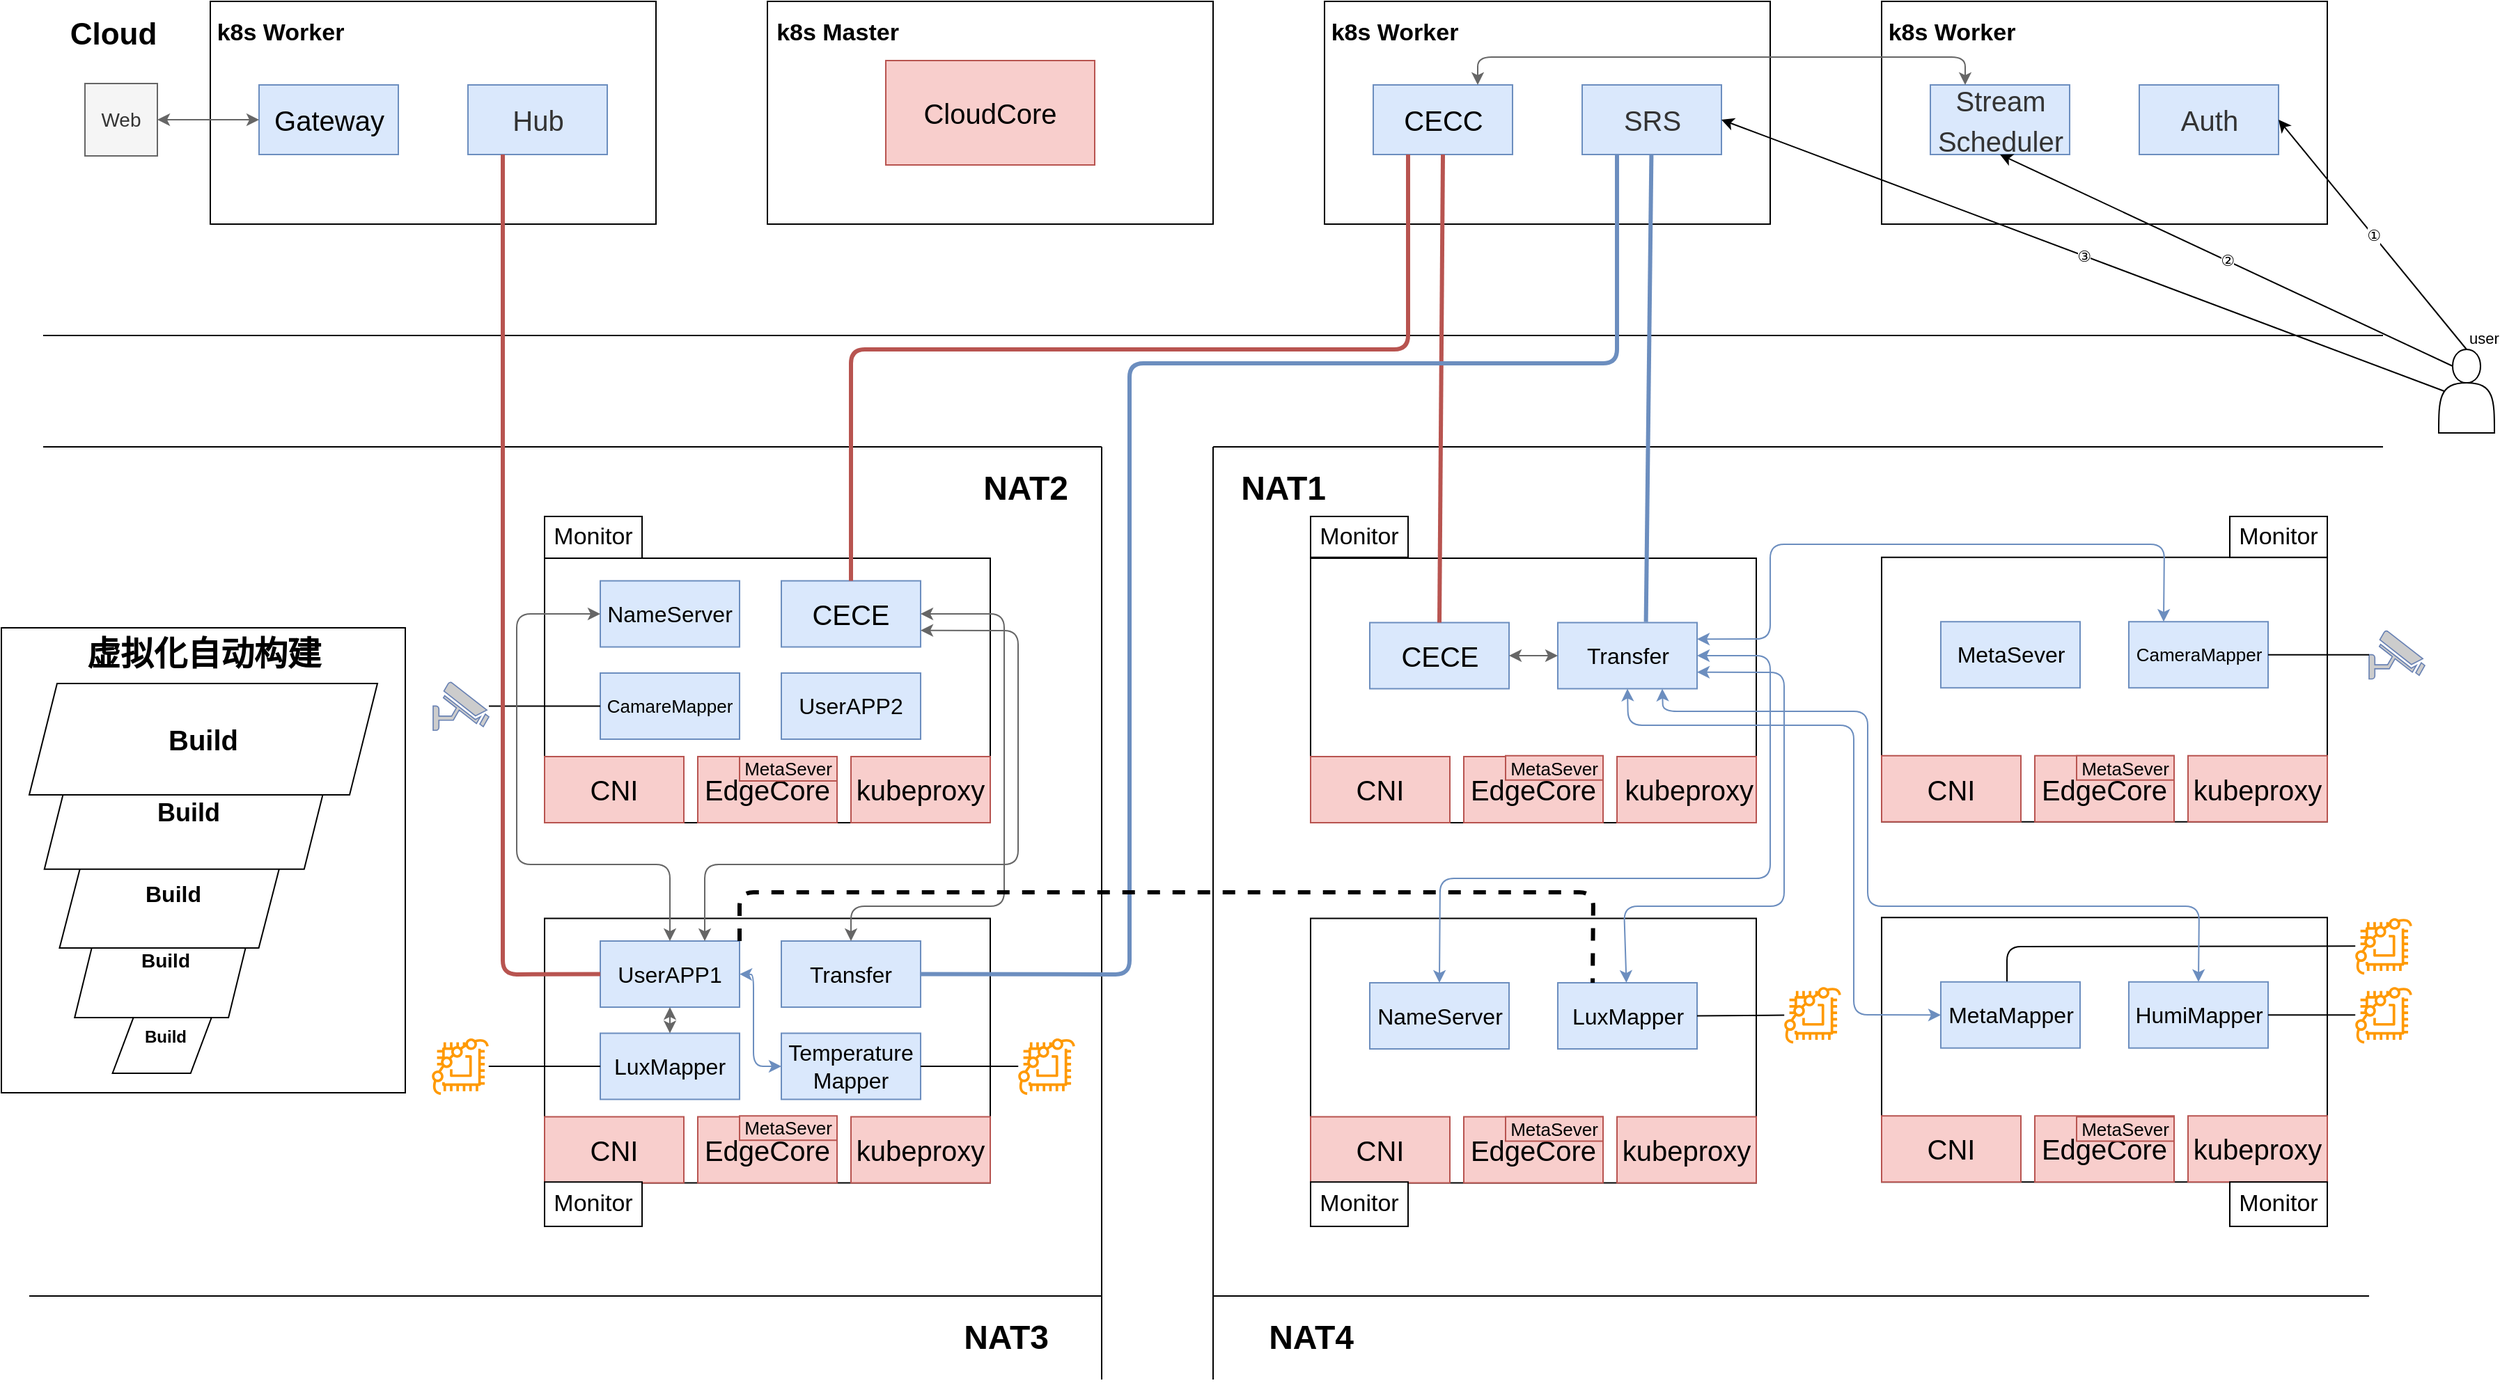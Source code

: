 <mxfile version="14.6.13" type="github">
  <diagram id="Ht1M8jgEwFfnCIfOTk4-" name="Page-1">
    <mxGraphModel dx="1673" dy="2780" grid="1" gridSize="10" guides="1" tooltips="1" connect="1" arrows="1" fold="1" page="1" pageScale="1" pageWidth="1600" pageHeight="900" math="0" shadow="0">
      <root>
        <mxCell id="0" />
        <mxCell id="1" parent="0" />
        <mxCell id="cbANNpYKcoIMHwZbuF66-336" value="" style="rounded=0;whiteSpace=wrap;html=1;fontSize=14;strokeWidth=1;" vertex="1" parent="1">
          <mxGeometry x="1070" y="-1040" width="290" height="334" as="geometry" />
        </mxCell>
        <mxCell id="cbANNpYKcoIMHwZbuF66-4" value="" style="rounded=0;whiteSpace=wrap;html=1;" vertex="1" parent="1">
          <mxGeometry x="2020" y="-1490" width="320" height="160" as="geometry" />
        </mxCell>
        <mxCell id="cbANNpYKcoIMHwZbuF66-3" value="" style="rounded=0;whiteSpace=wrap;html=1;" vertex="1" parent="1">
          <mxGeometry x="1620" y="-1490" width="320" height="160" as="geometry" />
        </mxCell>
        <mxCell id="cbANNpYKcoIMHwZbuF66-7" value="&lt;font style=&quot;font-size: 17px&quot;&gt;k8s Master&lt;/font&gt;" style="text;strokeColor=none;fillColor=none;html=1;fontSize=24;fontStyle=1;verticalAlign=middle;align=center;" vertex="1" parent="1">
          <mxGeometry x="1620" y="-1490" width="100" height="40" as="geometry" />
        </mxCell>
        <mxCell id="cbANNpYKcoIMHwZbuF66-8" value="&lt;font style=&quot;font-size: 17px&quot;&gt;k8s Worker&lt;/font&gt;" style="text;strokeColor=none;fillColor=none;html=1;fontSize=24;fontStyle=1;verticalAlign=middle;align=center;" vertex="1" parent="1">
          <mxGeometry x="2020" y="-1490" width="100" height="40" as="geometry" />
        </mxCell>
        <mxCell id="cbANNpYKcoIMHwZbuF66-11" value="" style="rounded=0;whiteSpace=wrap;html=1;strokeWidth=1;" vertex="1" parent="1">
          <mxGeometry x="1460" y="-1090" width="320" height="190" as="geometry" />
        </mxCell>
        <mxCell id="cbANNpYKcoIMHwZbuF66-99" value="" style="endArrow=none;html=1;strokeWidth=1;" edge="1" parent="1">
          <mxGeometry width="50" height="50" relative="1" as="geometry">
            <mxPoint x="1100" y="-1250" as="sourcePoint" />
            <mxPoint x="2780" y="-1250" as="targetPoint" />
          </mxGeometry>
        </mxCell>
        <mxCell id="cbANNpYKcoIMHwZbuF66-101" value="&lt;font style=&quot;font-size: 22px&quot;&gt;Cloud&lt;/font&gt;" style="text;strokeColor=none;fillColor=none;html=1;fontSize=24;fontStyle=1;verticalAlign=middle;align=center;" vertex="1" parent="1">
          <mxGeometry x="1100" y="-1487.5" width="100" height="40" as="geometry" />
        </mxCell>
        <mxCell id="cbANNpYKcoIMHwZbuF66-108" value="&lt;font style=&quot;font-size: 20px&quot;&gt;CloudCore&lt;/font&gt;" style="rounded=0;whiteSpace=wrap;html=1;strokeWidth=1;fillColor=#f8cecc;strokeColor=#b85450;" vertex="1" parent="1">
          <mxGeometry x="1705" y="-1447.5" width="150" height="75" as="geometry" />
        </mxCell>
        <mxCell id="cbANNpYKcoIMHwZbuF66-109" value="&lt;font style=&quot;font-size: 20px&quot;&gt;CNI&lt;/font&gt;" style="rounded=0;whiteSpace=wrap;html=1;strokeWidth=1;fillColor=#f8cecc;strokeColor=#b85450;" vertex="1" parent="1">
          <mxGeometry x="1460" y="-947.5" width="100" height="47.5" as="geometry" />
        </mxCell>
        <mxCell id="cbANNpYKcoIMHwZbuF66-187" value="" style="rounded=0;whiteSpace=wrap;html=1;" vertex="1" parent="1">
          <mxGeometry x="2420" y="-1490" width="320" height="160" as="geometry" />
        </mxCell>
        <mxCell id="cbANNpYKcoIMHwZbuF66-188" value="&lt;font style=&quot;font-size: 17px&quot;&gt;k8s Worker&lt;/font&gt;" style="text;strokeColor=none;fillColor=none;html=1;fontSize=24;fontStyle=1;verticalAlign=middle;align=center;" vertex="1" parent="1">
          <mxGeometry x="2420" y="-1490" width="100" height="40" as="geometry" />
        </mxCell>
        <mxCell id="cbANNpYKcoIMHwZbuF66-191" value="&lt;span style=&quot;color: rgb(51 , 51 , 51) ; font-size: 20px ; font-weight: 400&quot;&gt;Stream&lt;/span&gt;&lt;br style=&quot;color: rgb(51 , 51 , 51) ; font-size: 20px ; font-weight: 400&quot;&gt;&lt;span style=&quot;color: rgb(51 , 51 , 51) ; font-size: 20px ; font-weight: 400&quot;&gt;Scheduler&lt;/span&gt;&lt;span style=&quot;font-weight: 400&quot;&gt;&lt;br&gt;&lt;/span&gt;" style="text;strokeColor=#6c8ebf;fillColor=#dae8fc;html=1;fontSize=24;fontStyle=1;verticalAlign=middle;align=center;strokeWidth=1;" vertex="1" parent="1">
          <mxGeometry x="2455" y="-1430" width="100" height="50" as="geometry" />
        </mxCell>
        <mxCell id="cbANNpYKcoIMHwZbuF66-192" value="&lt;span style=&quot;font-weight: 400&quot;&gt;&lt;font color=&quot;#333333&quot;&gt;&lt;span style=&quot;font-size: 20px&quot;&gt;Auth&lt;/span&gt;&lt;/font&gt;&lt;br style=&quot;font-size: 14px&quot;&gt;&lt;/span&gt;" style="text;strokeColor=#6c8ebf;fillColor=#dae8fc;html=1;fontSize=14;fontStyle=1;verticalAlign=middle;align=center;strokeWidth=1;" vertex="1" parent="1">
          <mxGeometry x="2605" y="-1430" width="100" height="50" as="geometry" />
        </mxCell>
        <mxCell id="cbANNpYKcoIMHwZbuF66-201" value="&lt;span style=&quot;font-weight: 400&quot;&gt;&lt;font style=&quot;font-size: 20px&quot;&gt;CECC&lt;/font&gt;&lt;br&gt;&lt;/span&gt;" style="text;strokeColor=#6c8ebf;fillColor=#dae8fc;html=1;fontSize=24;fontStyle=1;verticalAlign=middle;align=center;strokeWidth=1;" vertex="1" parent="1">
          <mxGeometry x="2055" y="-1430" width="100" height="50" as="geometry" />
        </mxCell>
        <mxCell id="cbANNpYKcoIMHwZbuF66-202" value="&lt;span style=&quot;font-weight: 400&quot;&gt;&lt;font color=&quot;#333333&quot; style=&quot;font-size: 20px&quot;&gt;SRS&lt;/font&gt;&lt;br style=&quot;font-size: 14px&quot;&gt;&lt;/span&gt;" style="text;strokeColor=#6c8ebf;fillColor=#dae8fc;html=1;fontSize=14;fontStyle=1;verticalAlign=middle;align=center;strokeWidth=1;" vertex="1" parent="1">
          <mxGeometry x="2205" y="-1430" width="100" height="50" as="geometry" />
        </mxCell>
        <mxCell id="cbANNpYKcoIMHwZbuF66-203" value="" style="rounded=0;whiteSpace=wrap;html=1;" vertex="1" parent="1">
          <mxGeometry x="1220" y="-1490" width="320" height="160" as="geometry" />
        </mxCell>
        <mxCell id="cbANNpYKcoIMHwZbuF66-204" value="&lt;font style=&quot;font-size: 17px&quot;&gt;k8s Worker&lt;/font&gt;" style="text;strokeColor=none;fillColor=none;html=1;fontSize=24;fontStyle=1;verticalAlign=middle;align=center;" vertex="1" parent="1">
          <mxGeometry x="1220" y="-1490" width="100" height="40" as="geometry" />
        </mxCell>
        <mxCell id="cbANNpYKcoIMHwZbuF66-205" value="&lt;span style=&quot;font-weight: 400&quot;&gt;&lt;font style=&quot;font-size: 20px&quot;&gt;Gateway&lt;/font&gt;&lt;br&gt;&lt;/span&gt;" style="text;strokeColor=#6c8ebf;fillColor=#dae8fc;html=1;fontSize=24;fontStyle=1;verticalAlign=middle;align=center;strokeWidth=1;" vertex="1" parent="1">
          <mxGeometry x="1255" y="-1430" width="100" height="50" as="geometry" />
        </mxCell>
        <mxCell id="cbANNpYKcoIMHwZbuF66-206" value="&lt;span style=&quot;font-weight: 400&quot;&gt;&lt;font color=&quot;#333333&quot;&gt;&lt;span style=&quot;font-size: 20px&quot;&gt;Hub&lt;/span&gt;&lt;/font&gt;&lt;br style=&quot;font-size: 14px&quot;&gt;&lt;/span&gt;" style="text;strokeColor=#6c8ebf;fillColor=#dae8fc;html=1;fontSize=14;fontStyle=1;verticalAlign=middle;align=center;strokeWidth=1;" vertex="1" parent="1">
          <mxGeometry x="1405" y="-1430" width="100" height="50" as="geometry" />
        </mxCell>
        <mxCell id="cbANNpYKcoIMHwZbuF66-207" value="" style="endArrow=none;html=1;strokeWidth=1;" edge="1" parent="1">
          <mxGeometry width="50" height="50" relative="1" as="geometry">
            <mxPoint x="1100" y="-1170" as="sourcePoint" />
            <mxPoint x="1860" y="-1170" as="targetPoint" />
          </mxGeometry>
        </mxCell>
        <mxCell id="cbANNpYKcoIMHwZbuF66-209" value="" style="endArrow=none;html=1;strokeWidth=1;" edge="1" parent="1">
          <mxGeometry width="50" height="50" relative="1" as="geometry">
            <mxPoint x="1940" y="-1170" as="sourcePoint" />
            <mxPoint x="2780" y="-1170" as="targetPoint" />
          </mxGeometry>
        </mxCell>
        <mxCell id="cbANNpYKcoIMHwZbuF66-210" value="" style="endArrow=none;html=1;fontSize=14;strokeWidth=1;" edge="1" parent="1">
          <mxGeometry width="50" height="50" relative="1" as="geometry">
            <mxPoint x="1860" y="-500" as="sourcePoint" />
            <mxPoint x="1860" y="-1170" as="targetPoint" />
          </mxGeometry>
        </mxCell>
        <mxCell id="cbANNpYKcoIMHwZbuF66-211" value="" style="endArrow=none;html=1;fontSize=14;strokeWidth=1;" edge="1" parent="1">
          <mxGeometry width="50" height="50" relative="1" as="geometry">
            <mxPoint x="1940" y="-500" as="sourcePoint" />
            <mxPoint x="1940" y="-1170" as="targetPoint" />
          </mxGeometry>
        </mxCell>
        <mxCell id="cbANNpYKcoIMHwZbuF66-213" value="&lt;font style=&quot;font-size: 20px&quot;&gt;EdgeCore&lt;/font&gt;" style="rounded=0;whiteSpace=wrap;html=1;strokeWidth=1;fillColor=#f8cecc;strokeColor=#b85450;" vertex="1" parent="1">
          <mxGeometry x="1570" y="-947.5" width="100" height="47.5" as="geometry" />
        </mxCell>
        <mxCell id="cbANNpYKcoIMHwZbuF66-214" value="&lt;font style=&quot;font-size: 20px&quot;&gt;kubeproxy&lt;/font&gt;" style="rounded=0;whiteSpace=wrap;html=1;strokeWidth=1;fillColor=#f8cecc;strokeColor=#b85450;" vertex="1" parent="1">
          <mxGeometry x="1680" y="-947.5" width="100" height="47.5" as="geometry" />
        </mxCell>
        <mxCell id="cbANNpYKcoIMHwZbuF66-215" value="&lt;font style=&quot;font-size: 20px&quot;&gt;CECE&lt;/font&gt;" style="rounded=0;whiteSpace=wrap;html=1;strokeWidth=1;fillColor=#dae8fc;strokeColor=#6c8ebf;" vertex="1" parent="1">
          <mxGeometry x="1630" y="-1073.75" width="100" height="47.5" as="geometry" />
        </mxCell>
        <mxCell id="cbANNpYKcoIMHwZbuF66-216" value="&lt;font style=&quot;font-size: 16px&quot;&gt;NameServer&lt;/font&gt;" style="rounded=0;whiteSpace=wrap;html=1;strokeWidth=1;fillColor=#dae8fc;strokeColor=#6c8ebf;" vertex="1" parent="1">
          <mxGeometry x="1500" y="-1073.75" width="100" height="47.5" as="geometry" />
        </mxCell>
        <mxCell id="cbANNpYKcoIMHwZbuF66-217" value="&lt;font style=&quot;font-size: 16px&quot;&gt;UserAPP2&lt;/font&gt;" style="rounded=0;whiteSpace=wrap;html=1;strokeWidth=1;fillColor=#dae8fc;strokeColor=#6c8ebf;" vertex="1" parent="1">
          <mxGeometry x="1630" y="-1007.5" width="100" height="47.5" as="geometry" />
        </mxCell>
        <mxCell id="cbANNpYKcoIMHwZbuF66-218" value="&lt;font style=&quot;font-size: 13px&quot;&gt;CamareMapper&lt;/font&gt;" style="rounded=0;whiteSpace=wrap;html=1;strokeWidth=1;fillColor=#dae8fc;strokeColor=#6c8ebf;" vertex="1" parent="1">
          <mxGeometry x="1500" y="-1007.5" width="100" height="47.5" as="geometry" />
        </mxCell>
        <mxCell id="cbANNpYKcoIMHwZbuF66-227" value="" style="rounded=0;whiteSpace=wrap;html=1;strokeWidth=1;" vertex="1" parent="1">
          <mxGeometry x="1460" y="-831.25" width="320" height="190" as="geometry" />
        </mxCell>
        <mxCell id="cbANNpYKcoIMHwZbuF66-228" value="&lt;font style=&quot;font-size: 20px&quot;&gt;CNI&lt;/font&gt;" style="rounded=0;whiteSpace=wrap;html=1;strokeWidth=1;fillColor=#f8cecc;strokeColor=#b85450;" vertex="1" parent="1">
          <mxGeometry x="1460" y="-688.75" width="100" height="47.5" as="geometry" />
        </mxCell>
        <mxCell id="cbANNpYKcoIMHwZbuF66-229" value="&lt;font style=&quot;font-size: 20px&quot;&gt;EdgeCore&lt;/font&gt;" style="rounded=0;whiteSpace=wrap;html=1;strokeWidth=1;fillColor=#f8cecc;strokeColor=#b85450;" vertex="1" parent="1">
          <mxGeometry x="1570" y="-688.75" width="100" height="47.5" as="geometry" />
        </mxCell>
        <mxCell id="cbANNpYKcoIMHwZbuF66-230" value="&lt;font style=&quot;font-size: 20px&quot;&gt;kubeproxy&lt;/font&gt;" style="rounded=0;whiteSpace=wrap;html=1;strokeWidth=1;fillColor=#f8cecc;strokeColor=#b85450;" vertex="1" parent="1">
          <mxGeometry x="1680" y="-688.75" width="100" height="47.5" as="geometry" />
        </mxCell>
        <mxCell id="cbANNpYKcoIMHwZbuF66-231" value="&lt;font style=&quot;font-size: 16px&quot;&gt;Transfer&lt;/font&gt;" style="rounded=0;whiteSpace=wrap;html=1;strokeWidth=1;fillColor=#dae8fc;strokeColor=#6c8ebf;" vertex="1" parent="1">
          <mxGeometry x="1630" y="-815" width="100" height="47.5" as="geometry" />
        </mxCell>
        <mxCell id="cbANNpYKcoIMHwZbuF66-232" value="&lt;font style=&quot;font-size: 16px&quot;&gt;UserAPP1&lt;/font&gt;" style="rounded=0;whiteSpace=wrap;html=1;strokeWidth=1;fillColor=#dae8fc;strokeColor=#6c8ebf;" vertex="1" parent="1">
          <mxGeometry x="1500" y="-815" width="100" height="47.5" as="geometry" />
        </mxCell>
        <mxCell id="cbANNpYKcoIMHwZbuF66-233" value="&lt;span style=&quot;font-size: 16px&quot;&gt;Temperature&lt;br&gt;Mapper&lt;br&gt;&lt;/span&gt;" style="rounded=0;whiteSpace=wrap;html=1;strokeWidth=1;fillColor=#dae8fc;strokeColor=#6c8ebf;" vertex="1" parent="1">
          <mxGeometry x="1630" y="-748.75" width="100" height="47.5" as="geometry" />
        </mxCell>
        <mxCell id="cbANNpYKcoIMHwZbuF66-234" value="&lt;font style=&quot;font-size: 16px&quot;&gt;LuxMapper&lt;/font&gt;" style="rounded=0;whiteSpace=wrap;html=1;strokeWidth=1;fillColor=#dae8fc;strokeColor=#6c8ebf;" vertex="1" parent="1">
          <mxGeometry x="1500" y="-748.75" width="100" height="47.5" as="geometry" />
        </mxCell>
        <mxCell id="cbANNpYKcoIMHwZbuF66-235" value="" style="rounded=0;whiteSpace=wrap;html=1;strokeWidth=1;" vertex="1" parent="1">
          <mxGeometry x="2010" y="-1090" width="320" height="190" as="geometry" />
        </mxCell>
        <mxCell id="cbANNpYKcoIMHwZbuF66-236" value="&lt;font style=&quot;font-size: 20px&quot;&gt;CNI&lt;/font&gt;" style="rounded=0;whiteSpace=wrap;html=1;strokeWidth=1;fillColor=#f8cecc;strokeColor=#b85450;" vertex="1" parent="1">
          <mxGeometry x="2010" y="-947.5" width="100" height="47.5" as="geometry" />
        </mxCell>
        <mxCell id="cbANNpYKcoIMHwZbuF66-237" value="&lt;font style=&quot;font-size: 20px&quot;&gt;EdgeCore&lt;/font&gt;" style="rounded=0;whiteSpace=wrap;html=1;strokeWidth=1;fillColor=#f8cecc;strokeColor=#b85450;" vertex="1" parent="1">
          <mxGeometry x="2120" y="-947.5" width="100" height="47.5" as="geometry" />
        </mxCell>
        <mxCell id="cbANNpYKcoIMHwZbuF66-238" value="&lt;font style=&quot;font-size: 20px&quot;&gt;kubeproxy&lt;/font&gt;" style="rounded=0;whiteSpace=wrap;html=1;strokeWidth=1;fillColor=#f8cecc;strokeColor=#b85450;align=right;" vertex="1" parent="1">
          <mxGeometry x="2230" y="-947.5" width="100" height="47.5" as="geometry" />
        </mxCell>
        <mxCell id="cbANNpYKcoIMHwZbuF66-239" value="&lt;font style=&quot;font-size: 20px&quot;&gt;CECE&lt;/font&gt;" style="rounded=0;whiteSpace=wrap;html=1;strokeWidth=1;fillColor=#dae8fc;strokeColor=#6c8ebf;" vertex="1" parent="1">
          <mxGeometry x="2052.5" y="-1043.75" width="100" height="47.5" as="geometry" />
        </mxCell>
        <mxCell id="cbANNpYKcoIMHwZbuF66-241" value="&lt;font style=&quot;font-size: 16px&quot;&gt;Transfer&lt;/font&gt;" style="rounded=0;whiteSpace=wrap;html=1;strokeWidth=1;fillColor=#dae8fc;strokeColor=#6c8ebf;" vertex="1" parent="1">
          <mxGeometry x="2187.5" y="-1043.75" width="100" height="47.5" as="geometry" />
        </mxCell>
        <mxCell id="cbANNpYKcoIMHwZbuF66-244" value="" style="rounded=0;whiteSpace=wrap;html=1;strokeWidth=1;" vertex="1" parent="1">
          <mxGeometry x="2010" y="-831.25" width="320" height="190" as="geometry" />
        </mxCell>
        <mxCell id="cbANNpYKcoIMHwZbuF66-245" value="&lt;font style=&quot;font-size: 20px&quot;&gt;CNI&lt;/font&gt;" style="rounded=0;whiteSpace=wrap;html=1;strokeWidth=1;fillColor=#f8cecc;strokeColor=#b85450;" vertex="1" parent="1">
          <mxGeometry x="2010" y="-688.75" width="100" height="47.5" as="geometry" />
        </mxCell>
        <mxCell id="cbANNpYKcoIMHwZbuF66-246" value="&lt;font style=&quot;font-size: 20px&quot;&gt;EdgeCore&lt;/font&gt;" style="rounded=0;whiteSpace=wrap;html=1;strokeWidth=1;fillColor=#f8cecc;strokeColor=#b85450;" vertex="1" parent="1">
          <mxGeometry x="2120" y="-688.75" width="100" height="47.5" as="geometry" />
        </mxCell>
        <mxCell id="cbANNpYKcoIMHwZbuF66-247" value="&lt;font style=&quot;font-size: 20px&quot;&gt;kubeproxy&lt;/font&gt;" style="rounded=0;whiteSpace=wrap;html=1;strokeWidth=1;fillColor=#f8cecc;strokeColor=#b85450;" vertex="1" parent="1">
          <mxGeometry x="2230" y="-688.75" width="100" height="47.5" as="geometry" />
        </mxCell>
        <mxCell id="cbANNpYKcoIMHwZbuF66-248" value="&lt;font style=&quot;font-size: 16px&quot;&gt;NameServer&lt;/font&gt;" style="rounded=0;whiteSpace=wrap;html=1;strokeWidth=1;fillColor=#dae8fc;strokeColor=#6c8ebf;" vertex="1" parent="1">
          <mxGeometry x="2052.5" y="-785" width="100" height="47.5" as="geometry" />
        </mxCell>
        <mxCell id="cbANNpYKcoIMHwZbuF66-249" value="&lt;font style=&quot;font-size: 16px&quot;&gt;LuxMapper&lt;/font&gt;" style="rounded=0;whiteSpace=wrap;html=1;strokeWidth=1;fillColor=#dae8fc;strokeColor=#6c8ebf;" vertex="1" parent="1">
          <mxGeometry x="2187.5" y="-785" width="100" height="47.5" as="geometry" />
        </mxCell>
        <mxCell id="cbANNpYKcoIMHwZbuF66-250" value="" style="rounded=0;whiteSpace=wrap;html=1;strokeWidth=1;" vertex="1" parent="1">
          <mxGeometry x="2420" y="-1090.63" width="320" height="190" as="geometry" />
        </mxCell>
        <mxCell id="cbANNpYKcoIMHwZbuF66-251" value="&lt;font style=&quot;font-size: 20px&quot;&gt;CNI&lt;/font&gt;" style="rounded=0;whiteSpace=wrap;html=1;strokeWidth=1;fillColor=#f8cecc;strokeColor=#b85450;" vertex="1" parent="1">
          <mxGeometry x="2420" y="-948.13" width="100" height="47.5" as="geometry" />
        </mxCell>
        <mxCell id="cbANNpYKcoIMHwZbuF66-252" value="&lt;font style=&quot;font-size: 20px&quot;&gt;EdgeCore&lt;/font&gt;" style="rounded=0;whiteSpace=wrap;html=1;strokeWidth=1;fillColor=#f8cecc;strokeColor=#b85450;" vertex="1" parent="1">
          <mxGeometry x="2530" y="-948.13" width="100" height="47.5" as="geometry" />
        </mxCell>
        <mxCell id="cbANNpYKcoIMHwZbuF66-253" value="&lt;font style=&quot;font-size: 20px&quot;&gt;kubeproxy&lt;/font&gt;" style="rounded=0;whiteSpace=wrap;html=1;strokeWidth=1;fillColor=#f8cecc;strokeColor=#b85450;" vertex="1" parent="1">
          <mxGeometry x="2640" y="-948.13" width="100" height="47.5" as="geometry" />
        </mxCell>
        <mxCell id="cbANNpYKcoIMHwZbuF66-254" value="&lt;font style=&quot;font-size: 16px&quot;&gt;MetaSever&lt;/font&gt;" style="rounded=0;whiteSpace=wrap;html=1;strokeWidth=1;fillColor=#dae8fc;strokeColor=#6c8ebf;" vertex="1" parent="1">
          <mxGeometry x="2462.5" y="-1044.38" width="100" height="47.5" as="geometry" />
        </mxCell>
        <mxCell id="cbANNpYKcoIMHwZbuF66-255" value="&lt;font style=&quot;font-size: 13px&quot;&gt;CameraMapper&lt;/font&gt;" style="rounded=0;whiteSpace=wrap;html=1;strokeWidth=1;fillColor=#dae8fc;strokeColor=#6c8ebf;" vertex="1" parent="1">
          <mxGeometry x="2597.5" y="-1044.38" width="100" height="47.5" as="geometry" />
        </mxCell>
        <mxCell id="cbANNpYKcoIMHwZbuF66-256" value="" style="rounded=0;whiteSpace=wrap;html=1;strokeWidth=1;" vertex="1" parent="1">
          <mxGeometry x="2420" y="-831.88" width="320" height="190" as="geometry" />
        </mxCell>
        <mxCell id="cbANNpYKcoIMHwZbuF66-257" value="&lt;font style=&quot;font-size: 20px&quot;&gt;CNI&lt;/font&gt;" style="rounded=0;whiteSpace=wrap;html=1;strokeWidth=1;fillColor=#f8cecc;strokeColor=#b85450;" vertex="1" parent="1">
          <mxGeometry x="2420" y="-689.38" width="100" height="47.5" as="geometry" />
        </mxCell>
        <mxCell id="cbANNpYKcoIMHwZbuF66-258" value="&lt;font style=&quot;font-size: 20px&quot;&gt;EdgeCore&lt;/font&gt;" style="rounded=0;whiteSpace=wrap;html=1;strokeWidth=1;fillColor=#f8cecc;strokeColor=#b85450;" vertex="1" parent="1">
          <mxGeometry x="2530" y="-689.38" width="100" height="47.5" as="geometry" />
        </mxCell>
        <mxCell id="cbANNpYKcoIMHwZbuF66-259" value="&lt;font style=&quot;font-size: 20px&quot;&gt;kubeproxy&lt;/font&gt;" style="rounded=0;whiteSpace=wrap;html=1;strokeWidth=1;fillColor=#f8cecc;strokeColor=#b85450;" vertex="1" parent="1">
          <mxGeometry x="2640" y="-689.38" width="100" height="47.5" as="geometry" />
        </mxCell>
        <mxCell id="cbANNpYKcoIMHwZbuF66-260" value="&lt;font style=&quot;font-size: 16px&quot;&gt;MetaMapper&lt;/font&gt;" style="rounded=0;whiteSpace=wrap;html=1;strokeWidth=1;fillColor=#dae8fc;strokeColor=#6c8ebf;" vertex="1" parent="1">
          <mxGeometry x="2462.5" y="-785.63" width="100" height="47.5" as="geometry" />
        </mxCell>
        <mxCell id="cbANNpYKcoIMHwZbuF66-261" value="&lt;font style=&quot;font-size: 16px&quot;&gt;HumiMapper&lt;/font&gt;" style="rounded=0;whiteSpace=wrap;html=1;strokeWidth=1;fillColor=#dae8fc;strokeColor=#6c8ebf;" vertex="1" parent="1">
          <mxGeometry x="2597.5" y="-785.63" width="100" height="47.5" as="geometry" />
        </mxCell>
        <mxCell id="cbANNpYKcoIMHwZbuF66-263" value="" style="endArrow=none;html=1;fontSize=14;strokeWidth=3;exitX=0.5;exitY=0;exitDx=0;exitDy=0;fillColor=#f8cecc;strokeColor=#b85450;entryX=0.25;entryY=1;entryDx=0;entryDy=0;" edge="1" parent="1" source="cbANNpYKcoIMHwZbuF66-215" target="cbANNpYKcoIMHwZbuF66-201">
          <mxGeometry width="50" height="50" relative="1" as="geometry">
            <mxPoint x="1740" y="-1100" as="sourcePoint" />
            <mxPoint x="1680" y="-1180" as="targetPoint" />
            <Array as="points">
              <mxPoint x="1680" y="-1240" />
              <mxPoint x="2080" y="-1240" />
            </Array>
          </mxGeometry>
        </mxCell>
        <mxCell id="cbANNpYKcoIMHwZbuF66-264" value="" style="endArrow=none;html=1;fontSize=14;strokeWidth=3;exitX=0.5;exitY=0;exitDx=0;exitDy=0;fillColor=#f8cecc;strokeColor=#b85450;entryX=0.5;entryY=1;entryDx=0;entryDy=0;" edge="1" parent="1" source="cbANNpYKcoIMHwZbuF66-239" target="cbANNpYKcoIMHwZbuF66-201">
          <mxGeometry width="50" height="50" relative="1" as="geometry">
            <mxPoint x="2090" y="-1103.75" as="sourcePoint" />
            <mxPoint x="2100" y="-1180" as="targetPoint" />
          </mxGeometry>
        </mxCell>
        <mxCell id="cbANNpYKcoIMHwZbuF66-265" value="" style="endArrow=none;html=1;fontSize=14;strokeWidth=3;exitX=1;exitY=0.5;exitDx=0;exitDy=0;entryX=0.25;entryY=1;entryDx=0;entryDy=0;fillColor=#dae8fc;strokeColor=#6c8ebf;" edge="1" parent="1" source="cbANNpYKcoIMHwZbuF66-231" target="cbANNpYKcoIMHwZbuF66-202">
          <mxGeometry width="50" height="50" relative="1" as="geometry">
            <mxPoint x="1880" y="-760" as="sourcePoint" />
            <mxPoint x="2220" y="-1280" as="targetPoint" />
            <Array as="points">
              <mxPoint x="1880" y="-791" />
              <mxPoint x="1880" y="-1230" />
              <mxPoint x="2230" y="-1230" />
            </Array>
          </mxGeometry>
        </mxCell>
        <mxCell id="cbANNpYKcoIMHwZbuF66-266" value="" style="endArrow=none;html=1;fontSize=14;strokeWidth=3;exitX=0.633;exitY=-0.009;exitDx=0;exitDy=0;exitPerimeter=0;fillColor=#dae8fc;strokeColor=#6c8ebf;" edge="1" parent="1" source="cbANNpYKcoIMHwZbuF66-241" target="cbANNpYKcoIMHwZbuF66-202">
          <mxGeometry width="50" height="50" relative="1" as="geometry">
            <mxPoint x="1740" y="-781.25" as="sourcePoint" />
            <mxPoint x="2243.615" y="-1370" as="targetPoint" />
          </mxGeometry>
        </mxCell>
        <mxCell id="cbANNpYKcoIMHwZbuF66-268" value="" style="shape=actor;whiteSpace=wrap;html=1;fontSize=14;strokeWidth=1;" vertex="1" parent="1">
          <mxGeometry x="2820" y="-1240" width="40" height="60" as="geometry" />
        </mxCell>
        <mxCell id="cbANNpYKcoIMHwZbuF66-279" value="" style="fontColor=#0066CC;verticalAlign=top;verticalLabelPosition=bottom;labelPosition=center;align=center;html=1;outlineConnect=0;fillColor=#CCCCCC;strokeColor=#6881B3;gradientColor=none;gradientDirection=north;strokeWidth=2;shape=mxgraph.networks.security_camera;fontSize=14;rotation=-180;direction=west;" vertex="1" parent="1">
          <mxGeometry x="1380" y="-1001.12" width="40" height="34.75" as="geometry" />
        </mxCell>
        <mxCell id="cbANNpYKcoIMHwZbuF66-281" value="" style="fontColor=#0066CC;verticalAlign=top;verticalLabelPosition=bottom;labelPosition=center;align=center;html=1;outlineConnect=0;fillColor=#CCCCCC;strokeColor=#6881B3;gradientColor=none;gradientDirection=north;strokeWidth=2;shape=mxgraph.networks.security_camera;fontSize=14;rotation=-180;direction=west;" vertex="1" parent="1">
          <mxGeometry x="2770" y="-1038" width="40" height="34.75" as="geometry" />
        </mxCell>
        <mxCell id="cbANNpYKcoIMHwZbuF66-282" value="" style="endArrow=none;html=1;fontSize=14;strokeWidth=1;exitX=1;exitY=0.5;exitDx=0;exitDy=0;" edge="1" parent="1" source="cbANNpYKcoIMHwZbuF66-255" target="cbANNpYKcoIMHwZbuF66-281">
          <mxGeometry width="50" height="50" relative="1" as="geometry">
            <mxPoint x="2890" y="-940" as="sourcePoint" />
            <mxPoint x="2940" y="-990" as="targetPoint" />
          </mxGeometry>
        </mxCell>
        <mxCell id="cbANNpYKcoIMHwZbuF66-283" value="" style="endArrow=none;html=1;fontSize=14;strokeWidth=1;entryX=0;entryY=0.5;entryDx=0;entryDy=0;" edge="1" parent="1" source="cbANNpYKcoIMHwZbuF66-279" target="cbANNpYKcoIMHwZbuF66-218">
          <mxGeometry width="50" height="50" relative="1" as="geometry">
            <mxPoint x="1370" y="-890" as="sourcePoint" />
            <mxPoint x="1420" y="-940" as="targetPoint" />
          </mxGeometry>
        </mxCell>
        <mxCell id="cbANNpYKcoIMHwZbuF66-284" value="" style="outlineConnect=0;fontColor=#232F3E;gradientColor=none;fillColor=#FF9900;strokeColor=none;dashed=0;verticalLabelPosition=bottom;verticalAlign=top;align=center;html=1;fontSize=12;fontStyle=0;aspect=fixed;pointerEvents=1;shape=mxgraph.aws4.braket_chip;" vertex="1" parent="1">
          <mxGeometry x="1379" y="-745.5" width="41" height="41" as="geometry" />
        </mxCell>
        <mxCell id="cbANNpYKcoIMHwZbuF66-287" value="" style="endArrow=none;html=1;fontSize=14;strokeWidth=1;entryX=0;entryY=0.5;entryDx=0;entryDy=0;" edge="1" parent="1" source="cbANNpYKcoIMHwZbuF66-284" target="cbANNpYKcoIMHwZbuF66-234">
          <mxGeometry width="50" height="50" relative="1" as="geometry">
            <mxPoint x="1429.894" y="-781.25" as="sourcePoint" />
            <mxPoint x="1510" y="-781.25" as="targetPoint" />
          </mxGeometry>
        </mxCell>
        <mxCell id="cbANNpYKcoIMHwZbuF66-288" value="" style="outlineConnect=0;fontColor=#232F3E;gradientColor=none;fillColor=#FF9900;strokeColor=none;dashed=0;verticalLabelPosition=bottom;verticalAlign=top;align=center;html=1;fontSize=12;fontStyle=0;aspect=fixed;pointerEvents=1;shape=mxgraph.aws4.braket_chip;" vertex="1" parent="1">
          <mxGeometry x="1800" y="-745.5" width="41" height="41" as="geometry" />
        </mxCell>
        <mxCell id="cbANNpYKcoIMHwZbuF66-289" value="" style="endArrow=none;html=1;fontSize=14;strokeWidth=1;exitX=1;exitY=0.5;exitDx=0;exitDy=0;" edge="1" parent="1" source="cbANNpYKcoIMHwZbuF66-233" target="cbANNpYKcoIMHwZbuF66-288">
          <mxGeometry width="50" height="50" relative="1" as="geometry">
            <mxPoint x="1429.894" y="-715" as="sourcePoint" />
            <mxPoint x="1510" y="-715" as="targetPoint" />
          </mxGeometry>
        </mxCell>
        <mxCell id="cbANNpYKcoIMHwZbuF66-292" value="" style="outlineConnect=0;fontColor=#232F3E;gradientColor=none;fillColor=#FF9900;strokeColor=none;dashed=0;verticalLabelPosition=bottom;verticalAlign=top;align=center;html=1;fontSize=12;fontStyle=0;aspect=fixed;pointerEvents=1;shape=mxgraph.aws4.braket_chip;" vertex="1" parent="1">
          <mxGeometry x="2760" y="-831.88" width="41" height="41" as="geometry" />
        </mxCell>
        <mxCell id="cbANNpYKcoIMHwZbuF66-293" value="" style="outlineConnect=0;fontColor=#232F3E;gradientColor=none;fillColor=#FF9900;strokeColor=none;dashed=0;verticalLabelPosition=bottom;verticalAlign=top;align=center;html=1;fontSize=12;fontStyle=0;aspect=fixed;pointerEvents=1;shape=mxgraph.aws4.braket_chip;" vertex="1" parent="1">
          <mxGeometry x="2760" y="-782.38" width="41" height="41" as="geometry" />
        </mxCell>
        <mxCell id="cbANNpYKcoIMHwZbuF66-294" value="" style="endArrow=none;html=1;fontSize=14;strokeWidth=1;exitX=1;exitY=0.5;exitDx=0;exitDy=0;" edge="1" parent="1" source="cbANNpYKcoIMHwZbuF66-261" target="cbANNpYKcoIMHwZbuF66-293">
          <mxGeometry width="50" height="50" relative="1" as="geometry">
            <mxPoint x="2760" y="-780" as="sourcePoint" />
            <mxPoint x="2810" y="-830" as="targetPoint" />
          </mxGeometry>
        </mxCell>
        <mxCell id="cbANNpYKcoIMHwZbuF66-295" value="" style="endArrow=none;html=1;fontSize=14;strokeWidth=1;" edge="1" parent="1" target="cbANNpYKcoIMHwZbuF66-292">
          <mxGeometry width="50" height="50" relative="1" as="geometry">
            <mxPoint x="2510" y="-786" as="sourcePoint" />
            <mxPoint x="2620" y="-820" as="targetPoint" />
            <Array as="points">
              <mxPoint x="2510" y="-811" />
            </Array>
          </mxGeometry>
        </mxCell>
        <mxCell id="cbANNpYKcoIMHwZbuF66-296" value="" style="outlineConnect=0;fontColor=#232F3E;gradientColor=none;fillColor=#FF9900;strokeColor=none;dashed=0;verticalLabelPosition=bottom;verticalAlign=top;align=center;html=1;fontSize=12;fontStyle=0;aspect=fixed;pointerEvents=1;shape=mxgraph.aws4.braket_chip;" vertex="1" parent="1">
          <mxGeometry x="2350" y="-782.38" width="41" height="41" as="geometry" />
        </mxCell>
        <mxCell id="cbANNpYKcoIMHwZbuF66-297" value="" style="endArrow=none;html=1;fontSize=14;strokeWidth=1;exitX=1;exitY=0.5;exitDx=0;exitDy=0;" edge="1" parent="1" source="cbANNpYKcoIMHwZbuF66-249" target="cbANNpYKcoIMHwZbuF66-296">
          <mxGeometry width="50" height="50" relative="1" as="geometry">
            <mxPoint x="2390" y="-680" as="sourcePoint" />
            <mxPoint x="2440" y="-730" as="targetPoint" />
          </mxGeometry>
        </mxCell>
        <mxCell id="cbANNpYKcoIMHwZbuF66-299" value="" style="endArrow=classic;html=1;fontSize=14;strokeWidth=1;entryX=1;entryY=0.5;entryDx=0;entryDy=0;exitX=0.5;exitY=0;exitDx=0;exitDy=0;" edge="1" parent="1" source="cbANNpYKcoIMHwZbuF66-268" target="cbANNpYKcoIMHwZbuF66-192">
          <mxGeometry relative="1" as="geometry">
            <mxPoint x="2820" y="-1300" as="sourcePoint" />
            <mxPoint x="2980" y="-1300" as="targetPoint" />
          </mxGeometry>
        </mxCell>
        <mxCell id="cbANNpYKcoIMHwZbuF66-300" value="①" style="edgeLabel;resizable=0;html=1;align=center;verticalAlign=middle;" connectable="0" vertex="1" parent="cbANNpYKcoIMHwZbuF66-299">
          <mxGeometry relative="1" as="geometry" />
        </mxCell>
        <mxCell id="cbANNpYKcoIMHwZbuF66-301" value="user" style="edgeLabel;resizable=0;html=1;align=left;verticalAlign=bottom;" connectable="0" vertex="1" parent="cbANNpYKcoIMHwZbuF66-299">
          <mxGeometry x="-1" relative="1" as="geometry" />
        </mxCell>
        <mxCell id="cbANNpYKcoIMHwZbuF66-302" value="" style="endArrow=classic;html=1;fontSize=14;strokeWidth=1;entryX=0.5;entryY=1;entryDx=0;entryDy=0;exitX=0.25;exitY=0.2;exitDx=0;exitDy=0;exitPerimeter=0;" edge="1" parent="1" source="cbANNpYKcoIMHwZbuF66-268" target="cbANNpYKcoIMHwZbuF66-191">
          <mxGeometry relative="1" as="geometry">
            <mxPoint x="2850" y="-1330" as="sourcePoint" />
            <mxPoint x="2950" y="-1330" as="targetPoint" />
          </mxGeometry>
        </mxCell>
        <mxCell id="cbANNpYKcoIMHwZbuF66-303" value="②" style="edgeLabel;resizable=0;html=1;align=center;verticalAlign=middle;" connectable="0" vertex="1" parent="cbANNpYKcoIMHwZbuF66-302">
          <mxGeometry relative="1" as="geometry" />
        </mxCell>
        <mxCell id="cbANNpYKcoIMHwZbuF66-304" value="" style="endArrow=classic;html=1;fontSize=14;strokeWidth=1;entryX=1;entryY=0.5;entryDx=0;entryDy=0;exitX=0.1;exitY=0.5;exitDx=0;exitDy=0;exitPerimeter=0;" edge="1" parent="1" source="cbANNpYKcoIMHwZbuF66-268" target="cbANNpYKcoIMHwZbuF66-202">
          <mxGeometry relative="1" as="geometry">
            <mxPoint x="2690" y="-1220" as="sourcePoint" />
            <mxPoint x="2790" y="-1220" as="targetPoint" />
          </mxGeometry>
        </mxCell>
        <mxCell id="cbANNpYKcoIMHwZbuF66-305" value="③" style="edgeLabel;resizable=0;html=1;align=center;verticalAlign=middle;" connectable="0" vertex="1" parent="cbANNpYKcoIMHwZbuF66-304">
          <mxGeometry relative="1" as="geometry" />
        </mxCell>
        <mxCell id="cbANNpYKcoIMHwZbuF66-306" value="NAT2" style="text;strokeColor=none;fillColor=none;html=1;fontSize=24;fontStyle=1;verticalAlign=middle;align=center;" vertex="1" parent="1">
          <mxGeometry x="1755" y="-1160" width="100" height="40" as="geometry" />
        </mxCell>
        <mxCell id="cbANNpYKcoIMHwZbuF66-307" value="NAT1" style="text;strokeColor=none;fillColor=none;html=1;fontSize=24;fontStyle=1;verticalAlign=middle;align=center;" vertex="1" parent="1">
          <mxGeometry x="1940" y="-1160" width="100" height="40" as="geometry" />
        </mxCell>
        <mxCell id="cbANNpYKcoIMHwZbuF66-308" value="NAT3" style="text;strokeColor=none;fillColor=none;html=1;fontSize=24;fontStyle=1;verticalAlign=middle;align=center;" vertex="1" parent="1">
          <mxGeometry x="1741" y="-550" width="100" height="40" as="geometry" />
        </mxCell>
        <mxCell id="cbANNpYKcoIMHwZbuF66-309" value="NAT4" style="text;strokeColor=none;fillColor=none;html=1;fontSize=24;fontStyle=1;verticalAlign=middle;align=center;" vertex="1" parent="1">
          <mxGeometry x="1960" y="-550" width="100" height="40" as="geometry" />
        </mxCell>
        <mxCell id="cbANNpYKcoIMHwZbuF66-311" value="" style="endArrow=none;html=1;fontSize=14;strokeWidth=1;" edge="1" parent="1">
          <mxGeometry width="50" height="50" relative="1" as="geometry">
            <mxPoint x="1090" y="-560" as="sourcePoint" />
            <mxPoint x="1860" y="-560" as="targetPoint" />
          </mxGeometry>
        </mxCell>
        <mxCell id="cbANNpYKcoIMHwZbuF66-312" value="" style="endArrow=none;html=1;fontSize=14;strokeWidth=1;" edge="1" parent="1">
          <mxGeometry width="50" height="50" relative="1" as="geometry">
            <mxPoint x="1940" y="-560" as="sourcePoint" />
            <mxPoint x="2770" y="-560" as="targetPoint" />
          </mxGeometry>
        </mxCell>
        <mxCell id="cbANNpYKcoIMHwZbuF66-313" value="" style="group" vertex="1" connectable="0" parent="1">
          <mxGeometry x="1090" y="-1000" width="270" height="307" as="geometry" />
        </mxCell>
        <mxCell id="cbANNpYKcoIMHwZbuF66-276" value="&lt;b&gt;&lt;font style=&quot;font-size: 12px&quot;&gt;Build&lt;/font&gt;&lt;/b&gt;" style="shape=parallelogram;perimeter=parallelogramPerimeter;whiteSpace=wrap;html=1;fixedSize=1;fontSize=14;strokeWidth=1;" vertex="1" parent="cbANNpYKcoIMHwZbuF66-313">
          <mxGeometry x="59.783" y="226.667" width="76.087" height="53.333" as="geometry" />
        </mxCell>
        <mxCell id="cbANNpYKcoIMHwZbuF66-270" value="&lt;b&gt;Build&lt;/b&gt;" style="shape=parallelogram;perimeter=parallelogramPerimeter;whiteSpace=wrap;html=1;fixedSize=1;fontSize=14;strokeWidth=1;" vertex="1" parent="cbANNpYKcoIMHwZbuF66-313">
          <mxGeometry x="32.609" y="158.333" width="130.435" height="81.667" as="geometry" />
        </mxCell>
        <mxCell id="cbANNpYKcoIMHwZbuF66-271" value="&lt;b&gt;&lt;font style=&quot;font-size: 16px&quot;&gt;Build&lt;/font&gt;&lt;/b&gt;" style="shape=parallelogram;perimeter=parallelogramPerimeter;whiteSpace=wrap;html=1;fixedSize=1;fontSize=14;strokeWidth=1;" vertex="1" parent="cbANNpYKcoIMHwZbuF66-313">
          <mxGeometry x="21.739" y="112.493" width="163.043" height="77.507" as="geometry" />
        </mxCell>
        <mxCell id="cbANNpYKcoIMHwZbuF66-272" value="&lt;font style=&quot;font-size: 18px&quot;&gt;&lt;b&gt;Build&lt;/b&gt;&lt;/font&gt;" style="shape=parallelogram;perimeter=parallelogramPerimeter;whiteSpace=wrap;html=1;fixedSize=1;fontSize=14;strokeWidth=1;" vertex="1" parent="cbANNpYKcoIMHwZbuF66-313">
          <mxGeometry x="10.87" y="53.333" width="206.522" height="80.0" as="geometry" />
        </mxCell>
        <mxCell id="cbANNpYKcoIMHwZbuF66-273" value="&lt;font style=&quot;font-size: 20px&quot;&gt;&lt;b&gt;Build&lt;/b&gt;&lt;/font&gt;" style="shape=parallelogram;perimeter=parallelogramPerimeter;whiteSpace=wrap;html=1;fixedSize=1;fontSize=14;strokeWidth=1;" vertex="1" parent="cbANNpYKcoIMHwZbuF66-313">
          <mxGeometry width="250" height="80.0" as="geometry" />
        </mxCell>
        <mxCell id="cbANNpYKcoIMHwZbuF66-314" value="" style="endArrow=classic;startArrow=classic;html=1;fontSize=14;strokeWidth=1;exitX=0.75;exitY=0;exitDx=0;exitDy=0;entryX=0.25;entryY=0;entryDx=0;entryDy=0;fillColor=#f5f5f5;strokeColor=#666666;" edge="1" parent="1" source="cbANNpYKcoIMHwZbuF66-201" target="cbANNpYKcoIMHwZbuF66-191">
          <mxGeometry width="50" height="50" relative="1" as="geometry">
            <mxPoint x="2350" y="-1250" as="sourcePoint" />
            <mxPoint x="2400" y="-1300" as="targetPoint" />
            <Array as="points">
              <mxPoint x="2130" y="-1450" />
              <mxPoint x="2480" y="-1450" />
            </Array>
          </mxGeometry>
        </mxCell>
        <mxCell id="cbANNpYKcoIMHwZbuF66-315" value="" style="endArrow=classic;startArrow=classic;html=1;fontSize=14;strokeWidth=1;exitX=1;exitY=0.5;exitDx=0;exitDy=0;fillColor=#f5f5f5;strokeColor=#666666;" edge="1" parent="1" source="cbANNpYKcoIMHwZbuF66-215" target="cbANNpYKcoIMHwZbuF66-231">
          <mxGeometry width="50" height="50" relative="1" as="geometry">
            <mxPoint x="1810" y="-950" as="sourcePoint" />
            <mxPoint x="1860" y="-1000" as="targetPoint" />
            <Array as="points">
              <mxPoint x="1790" y="-1050" />
              <mxPoint x="1790" y="-840" />
              <mxPoint x="1680" y="-840" />
            </Array>
          </mxGeometry>
        </mxCell>
        <mxCell id="cbANNpYKcoIMHwZbuF66-317" value="" style="endArrow=classic;startArrow=classic;html=1;fontSize=14;strokeWidth=1;exitX=1;exitY=0.5;exitDx=0;exitDy=0;entryX=0;entryY=0.5;entryDx=0;entryDy=0;fillColor=#f5f5f5;strokeColor=#666666;" edge="1" parent="1" source="cbANNpYKcoIMHwZbuF66-239" target="cbANNpYKcoIMHwZbuF66-241">
          <mxGeometry width="50" height="50" relative="1" as="geometry">
            <mxPoint x="2160" y="-1100" as="sourcePoint" />
            <mxPoint x="2210" y="-1150" as="targetPoint" />
          </mxGeometry>
        </mxCell>
        <mxCell id="cbANNpYKcoIMHwZbuF66-318" value="" style="endArrow=classic;startArrow=classic;html=1;fontSize=14;strokeWidth=1;entryX=1;entryY=0.5;entryDx=0;entryDy=0;exitX=0.5;exitY=0;exitDx=0;exitDy=0;fillColor=#dae8fc;strokeColor=#6c8ebf;" edge="1" parent="1" source="cbANNpYKcoIMHwZbuF66-248" target="cbANNpYKcoIMHwZbuF66-241">
          <mxGeometry width="50" height="50" relative="1" as="geometry">
            <mxPoint x="2360" y="-970" as="sourcePoint" />
            <mxPoint x="2410" y="-1020" as="targetPoint" />
            <Array as="points">
              <mxPoint x="2103" y="-860" />
              <mxPoint x="2340" y="-860" />
              <mxPoint x="2340" y="-1020" />
            </Array>
          </mxGeometry>
        </mxCell>
        <mxCell id="cbANNpYKcoIMHwZbuF66-319" value="" style="endArrow=classic;startArrow=classic;html=1;fontSize=14;strokeWidth=1;exitX=1;exitY=0.25;exitDx=0;exitDy=0;entryX=0.25;entryY=0;entryDx=0;entryDy=0;fillColor=#dae8fc;strokeColor=#6c8ebf;" edge="1" parent="1" source="cbANNpYKcoIMHwZbuF66-241" target="cbANNpYKcoIMHwZbuF66-255">
          <mxGeometry width="50" height="50" relative="1" as="geometry">
            <mxPoint x="2390" y="-1110" as="sourcePoint" />
            <mxPoint x="2440" y="-1160" as="targetPoint" />
            <Array as="points">
              <mxPoint x="2340" y="-1032" />
              <mxPoint x="2340" y="-1100" />
              <mxPoint x="2623" y="-1100" />
            </Array>
          </mxGeometry>
        </mxCell>
        <mxCell id="cbANNpYKcoIMHwZbuF66-320" value="" style="endArrow=classic;startArrow=classic;html=1;fontSize=14;strokeWidth=1;entryX=0.5;entryY=0;entryDx=0;entryDy=0;exitX=0;exitY=0.5;exitDx=0;exitDy=0;fillColor=#f5f5f5;strokeColor=#666666;" edge="1" parent="1" source="cbANNpYKcoIMHwZbuF66-216" target="cbANNpYKcoIMHwZbuF66-232">
          <mxGeometry width="50" height="50" relative="1" as="geometry">
            <mxPoint x="1380" y="-830" as="sourcePoint" />
            <mxPoint x="1430" y="-880" as="targetPoint" />
            <Array as="points">
              <mxPoint x="1440" y="-1050" />
              <mxPoint x="1440" y="-870" />
              <mxPoint x="1550" y="-870" />
            </Array>
          </mxGeometry>
        </mxCell>
        <mxCell id="cbANNpYKcoIMHwZbuF66-321" value="" style="endArrow=classic;startArrow=classic;html=1;fontSize=14;strokeWidth=1;entryX=0.5;entryY=1;entryDx=0;entryDy=0;exitX=0.5;exitY=0;exitDx=0;exitDy=0;fillColor=#f5f5f5;strokeColor=#666666;" edge="1" parent="1" source="cbANNpYKcoIMHwZbuF66-234" target="cbANNpYKcoIMHwZbuF66-232">
          <mxGeometry width="50" height="50" relative="1" as="geometry">
            <mxPoint x="1390" y="-740" as="sourcePoint" />
            <mxPoint x="1440" y="-790" as="targetPoint" />
          </mxGeometry>
        </mxCell>
        <mxCell id="cbANNpYKcoIMHwZbuF66-322" value="" style="endArrow=classic;startArrow=classic;html=1;fontSize=14;strokeWidth=1;entryX=1;entryY=0.5;entryDx=0;entryDy=0;exitX=0;exitY=0.5;exitDx=0;exitDy=0;fillColor=#dae8fc;strokeColor=#6c8ebf;" edge="1" parent="1" source="cbANNpYKcoIMHwZbuF66-233" target="cbANNpYKcoIMHwZbuF66-232">
          <mxGeometry width="50" height="50" relative="1" as="geometry">
            <mxPoint x="1610" y="-700" as="sourcePoint" />
            <mxPoint x="1660" y="-750" as="targetPoint" />
            <Array as="points">
              <mxPoint x="1610" y="-725" />
              <mxPoint x="1610" y="-791" />
            </Array>
          </mxGeometry>
        </mxCell>
        <mxCell id="cbANNpYKcoIMHwZbuF66-327" value="" style="endArrow=classic;startArrow=classic;html=1;fontSize=14;strokeColor=#666666;strokeWidth=1;exitX=0.75;exitY=0;exitDx=0;exitDy=0;entryX=1;entryY=0.75;entryDx=0;entryDy=0;fillColor=#f5f5f5;" edge="1" parent="1" source="cbANNpYKcoIMHwZbuF66-232" target="cbANNpYKcoIMHwZbuF66-215">
          <mxGeometry width="50" height="50" relative="1" as="geometry">
            <mxPoint x="1810" y="-860" as="sourcePoint" />
            <mxPoint x="1860" y="-910" as="targetPoint" />
            <Array as="points">
              <mxPoint x="1575" y="-870" />
              <mxPoint x="1800" y="-870" />
              <mxPoint x="1800" y="-1038" />
            </Array>
          </mxGeometry>
        </mxCell>
        <mxCell id="cbANNpYKcoIMHwZbuF66-328" value="Web" style="whiteSpace=wrap;html=1;aspect=fixed;fontSize=14;strokeWidth=1;fillColor=#f5f5f5;strokeColor=#666666;fontColor=#333333;" vertex="1" parent="1">
          <mxGeometry x="1130" y="-1431" width="52" height="52" as="geometry" />
        </mxCell>
        <mxCell id="cbANNpYKcoIMHwZbuF66-329" value="" style="endArrow=classic;startArrow=classic;html=1;fontSize=14;strokeColor=#666666;strokeWidth=1;exitX=1;exitY=0.5;exitDx=0;exitDy=0;entryX=0;entryY=0.5;entryDx=0;entryDy=0;fillColor=#f5f5f5;" edge="1" parent="1" source="cbANNpYKcoIMHwZbuF66-328" target="cbANNpYKcoIMHwZbuF66-205">
          <mxGeometry width="50" height="50" relative="1" as="geometry">
            <mxPoint x="1200" y="-1340" as="sourcePoint" />
            <mxPoint x="1250" y="-1390" as="targetPoint" />
          </mxGeometry>
        </mxCell>
        <mxCell id="cbANNpYKcoIMHwZbuF66-330" value="" style="endArrow=classic;startArrow=classic;html=1;fontSize=14;strokeColor=#6c8ebf;strokeWidth=1;entryX=1;entryY=0.75;entryDx=0;entryDy=0;fillColor=#dae8fc;" edge="1" parent="1" source="cbANNpYKcoIMHwZbuF66-249" target="cbANNpYKcoIMHwZbuF66-241">
          <mxGeometry width="50" height="50" relative="1" as="geometry">
            <mxPoint x="2370" y="-830" as="sourcePoint" />
            <mxPoint x="2420" y="-880" as="targetPoint" />
            <Array as="points">
              <mxPoint x="2235" y="-840" />
              <mxPoint x="2350" y="-840" />
              <mxPoint x="2350" y="-1008" />
            </Array>
          </mxGeometry>
        </mxCell>
        <mxCell id="cbANNpYKcoIMHwZbuF66-331" value="" style="endArrow=none;dashed=1;html=1;fontSize=14;strokeWidth=3;exitX=1;exitY=0;exitDx=0;exitDy=0;entryX=0.25;entryY=0;entryDx=0;entryDy=0;fillColor=#dae8fc;" edge="1" parent="1" source="cbANNpYKcoIMHwZbuF66-232" target="cbANNpYKcoIMHwZbuF66-249">
          <mxGeometry width="50" height="50" relative="1" as="geometry">
            <mxPoint x="1610" y="-450" as="sourcePoint" />
            <mxPoint x="1660" y="-500" as="targetPoint" />
            <Array as="points">
              <mxPoint x="1600" y="-850" />
              <mxPoint x="2213" y="-850" />
            </Array>
          </mxGeometry>
        </mxCell>
        <mxCell id="cbANNpYKcoIMHwZbuF66-332" value="" style="endArrow=classic;startArrow=classic;html=1;fontSize=14;strokeColor=#6c8ebf;strokeWidth=1;entryX=0.5;entryY=1;entryDx=0;entryDy=0;exitX=0;exitY=0.5;exitDx=0;exitDy=0;fillColor=#dae8fc;" edge="1" parent="1" source="cbANNpYKcoIMHwZbuF66-260" target="cbANNpYKcoIMHwZbuF66-241">
          <mxGeometry width="50" height="50" relative="1" as="geometry">
            <mxPoint x="2880" y="-840" as="sourcePoint" />
            <mxPoint x="2930" y="-890" as="targetPoint" />
            <Array as="points">
              <mxPoint x="2400" y="-762" />
              <mxPoint x="2400" y="-970" />
              <mxPoint x="2238" y="-970" />
            </Array>
          </mxGeometry>
        </mxCell>
        <mxCell id="cbANNpYKcoIMHwZbuF66-333" value="" style="endArrow=classic;startArrow=classic;html=1;fontSize=14;strokeColor=#6c8ebf;strokeWidth=1;entryX=0.5;entryY=0;entryDx=0;entryDy=0;exitX=0.75;exitY=1;exitDx=0;exitDy=0;fillColor=#dae8fc;" edge="1" parent="1" source="cbANNpYKcoIMHwZbuF66-241" target="cbANNpYKcoIMHwZbuF66-261">
          <mxGeometry width="50" height="50" relative="1" as="geometry">
            <mxPoint x="2270" y="-970" as="sourcePoint" />
            <mxPoint x="2470" y="-890" as="targetPoint" />
            <Array as="points">
              <mxPoint x="2263" y="-980" />
              <mxPoint x="2410" y="-980" />
              <mxPoint x="2410" y="-840" />
              <mxPoint x="2648" y="-840" />
            </Array>
          </mxGeometry>
        </mxCell>
        <mxCell id="cbANNpYKcoIMHwZbuF66-334" value="" style="endArrow=none;html=1;fontSize=14;strokeColor=#b85450;strokeWidth=3;entryX=0;entryY=0.5;entryDx=0;entryDy=0;exitX=0.25;exitY=1;exitDx=0;exitDy=0;fillColor=#f8cecc;" edge="1" parent="1" source="cbANNpYKcoIMHwZbuF66-206" target="cbANNpYKcoIMHwZbuF66-232">
          <mxGeometry width="50" height="50" relative="1" as="geometry">
            <mxPoint x="1360" y="-1070" as="sourcePoint" />
            <mxPoint x="1910" y="-800" as="targetPoint" />
            <Array as="points">
              <mxPoint x="1430" y="-791" />
            </Array>
          </mxGeometry>
        </mxCell>
        <mxCell id="cbANNpYKcoIMHwZbuF66-337" value="虚拟化自动构建" style="text;strokeColor=none;fillColor=none;html=1;fontSize=24;fontStyle=1;verticalAlign=middle;align=center;" vertex="1" parent="1">
          <mxGeometry x="1165.0" y="-1041.12" width="100" height="40" as="geometry" />
        </mxCell>
        <mxCell id="cbANNpYKcoIMHwZbuF66-338" value="&lt;font style=&quot;font-size: 17px&quot;&gt;Monitor&lt;/font&gt;" style="rounded=0;whiteSpace=wrap;html=1;fontSize=14;strokeWidth=1;" vertex="1" parent="1">
          <mxGeometry x="1460" y="-1120" width="70" height="30" as="geometry" />
        </mxCell>
        <mxCell id="cbANNpYKcoIMHwZbuF66-341" value="&lt;font style=&quot;font-size: 17px&quot;&gt;Monitor&lt;/font&gt;" style="rounded=0;whiteSpace=wrap;html=1;fontSize=14;strokeWidth=1;" vertex="1" parent="1">
          <mxGeometry x="1460" y="-641.88" width="70" height="31.88" as="geometry" />
        </mxCell>
        <mxCell id="cbANNpYKcoIMHwZbuF66-342" value="&lt;font style=&quot;font-size: 17px&quot;&gt;Monitor&lt;/font&gt;" style="rounded=0;whiteSpace=wrap;html=1;fontSize=14;strokeWidth=1;" vertex="1" parent="1">
          <mxGeometry x="2010" y="-1120" width="70" height="29.37" as="geometry" />
        </mxCell>
        <mxCell id="cbANNpYKcoIMHwZbuF66-343" value="&lt;font style=&quot;font-size: 17px&quot;&gt;Monitor&lt;/font&gt;" style="rounded=0;whiteSpace=wrap;html=1;fontSize=14;strokeWidth=1;" vertex="1" parent="1">
          <mxGeometry x="2670" y="-1120" width="70" height="29.37" as="geometry" />
        </mxCell>
        <mxCell id="cbANNpYKcoIMHwZbuF66-344" value="&lt;font style=&quot;font-size: 17px&quot;&gt;Monitor&lt;/font&gt;" style="rounded=0;whiteSpace=wrap;html=1;fontSize=14;strokeWidth=1;" vertex="1" parent="1">
          <mxGeometry x="2010" y="-641.88" width="70" height="31.88" as="geometry" />
        </mxCell>
        <mxCell id="cbANNpYKcoIMHwZbuF66-345" value="&lt;font style=&quot;font-size: 17px&quot;&gt;Monitor&lt;/font&gt;" style="rounded=0;whiteSpace=wrap;html=1;fontSize=14;strokeWidth=1;" vertex="1" parent="1">
          <mxGeometry x="2670" y="-641.88" width="70" height="31.88" as="geometry" />
        </mxCell>
        <mxCell id="cbANNpYKcoIMHwZbuF66-346" value="&lt;font style=&quot;font-size: 13px&quot;&gt;MetaSever&lt;/font&gt;" style="rounded=0;whiteSpace=wrap;html=1;fontSize=14;strokeWidth=1;fillColor=#f8cecc;strokeColor=#b85450;" vertex="1" parent="1">
          <mxGeometry x="1600" y="-947.5" width="70" height="17.5" as="geometry" />
        </mxCell>
        <mxCell id="cbANNpYKcoIMHwZbuF66-347" value="&lt;font style=&quot;font-size: 13px&quot;&gt;MetaSever&lt;/font&gt;" style="rounded=0;whiteSpace=wrap;html=1;fontSize=14;strokeWidth=1;fillColor=#f8cecc;strokeColor=#b85450;" vertex="1" parent="1">
          <mxGeometry x="2150" y="-948.13" width="70" height="17.5" as="geometry" />
        </mxCell>
        <mxCell id="cbANNpYKcoIMHwZbuF66-348" value="&lt;font style=&quot;font-size: 13px&quot;&gt;MetaSever&lt;/font&gt;" style="rounded=0;whiteSpace=wrap;html=1;fontSize=14;strokeWidth=1;fillColor=#f8cecc;strokeColor=#b85450;" vertex="1" parent="1">
          <mxGeometry x="2560" y="-948.13" width="70" height="17.5" as="geometry" />
        </mxCell>
        <mxCell id="cbANNpYKcoIMHwZbuF66-349" value="&lt;font style=&quot;font-size: 13px&quot;&gt;MetaSever&lt;/font&gt;" style="rounded=0;whiteSpace=wrap;html=1;fontSize=14;strokeWidth=1;fillColor=#f8cecc;strokeColor=#b85450;" vertex="1" parent="1">
          <mxGeometry x="2150" y="-688.75" width="70" height="17.5" as="geometry" />
        </mxCell>
        <mxCell id="cbANNpYKcoIMHwZbuF66-350" value="&lt;font style=&quot;font-size: 13px&quot;&gt;MetaSever&lt;/font&gt;" style="rounded=0;whiteSpace=wrap;html=1;fontSize=14;strokeWidth=1;fillColor=#f8cecc;strokeColor=#b85450;" vertex="1" parent="1">
          <mxGeometry x="2560" y="-688.75" width="70" height="17.5" as="geometry" />
        </mxCell>
        <mxCell id="cbANNpYKcoIMHwZbuF66-351" value="&lt;font style=&quot;font-size: 13px&quot;&gt;MetaSever&lt;/font&gt;" style="rounded=0;whiteSpace=wrap;html=1;fontSize=14;strokeWidth=1;fillColor=#f8cecc;strokeColor=#b85450;" vertex="1" parent="1">
          <mxGeometry x="1600" y="-689.38" width="70" height="17.5" as="geometry" />
        </mxCell>
      </root>
    </mxGraphModel>
  </diagram>
</mxfile>
